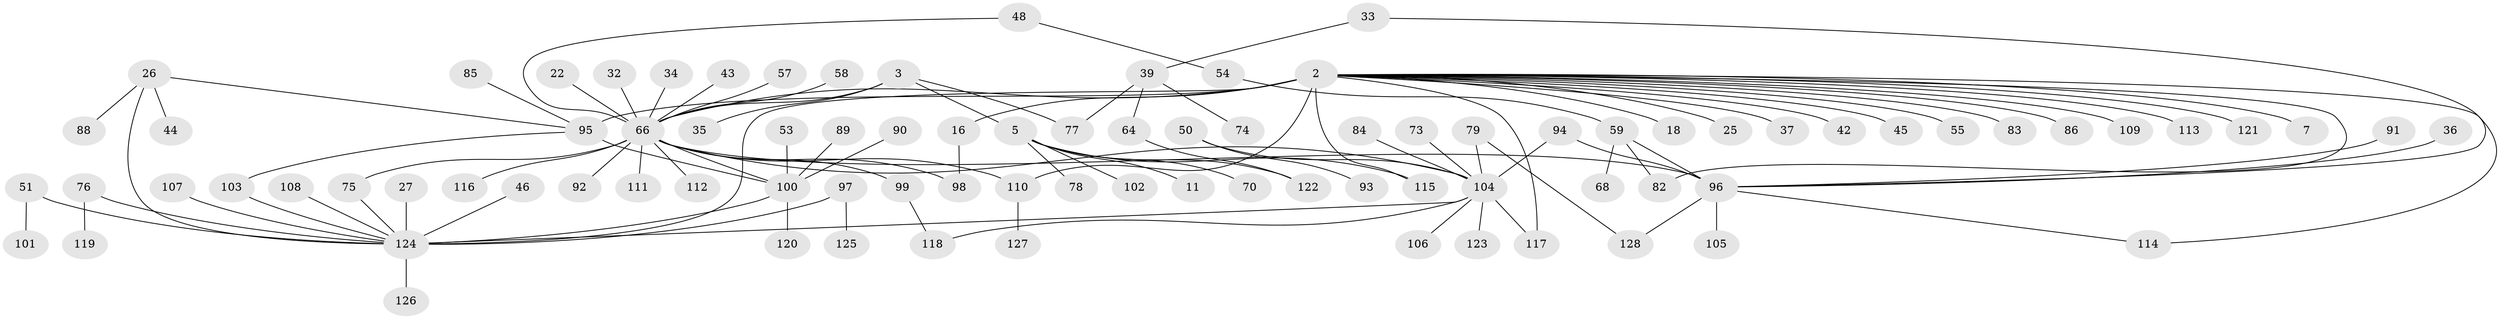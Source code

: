 // original degree distribution, {16: 0.0078125, 35: 0.0078125, 5: 0.0390625, 11: 0.015625, 8: 0.0078125, 9: 0.0078125, 1: 0.453125, 3: 0.1640625, 4: 0.0390625, 2: 0.234375, 6: 0.0234375}
// Generated by graph-tools (version 1.1) at 2025/51/03/04/25 21:51:34]
// undirected, 89 vertices, 106 edges
graph export_dot {
graph [start="1"]
  node [color=gray90,style=filled];
  2;
  3;
  5;
  7;
  11;
  16;
  18;
  22;
  25 [super="+10"];
  26;
  27;
  32;
  33;
  34;
  35;
  36;
  37 [super="+12"];
  39;
  42;
  43;
  44;
  45 [super="+14"];
  46;
  48;
  50;
  51;
  53;
  54;
  55;
  57;
  58;
  59;
  64;
  66 [super="+4+47"];
  68;
  70;
  73;
  74;
  75;
  76 [super="+41"];
  77;
  78;
  79;
  82;
  83;
  84;
  85;
  86;
  88;
  89;
  90;
  91;
  92;
  93;
  94 [super="+81"];
  95 [super="+80"];
  96 [super="+29+71"];
  97;
  98;
  99;
  100 [super="+62"];
  101;
  102;
  103 [super="+21+60+31"];
  104 [super="+72+65+69"];
  105;
  106;
  107;
  108;
  109 [super="+87"];
  110 [super="+38"];
  111;
  112;
  113;
  114;
  115 [super="+67"];
  116;
  117;
  118;
  119;
  120;
  121 [super="+15"];
  122;
  123;
  124 [super="+17+24"];
  125;
  126;
  127;
  128;
  2 -- 7;
  2 -- 16;
  2 -- 18;
  2 -- 42;
  2 -- 55;
  2 -- 66 [weight=4];
  2 -- 82;
  2 -- 83;
  2 -- 86;
  2 -- 95 [weight=3];
  2 -- 110 [weight=2];
  2 -- 113;
  2 -- 114;
  2 -- 117;
  2 -- 124 [weight=5];
  2 -- 115 [weight=2];
  2 -- 109;
  2 -- 25;
  2 -- 37;
  2 -- 45;
  2 -- 121;
  3 -- 5;
  3 -- 35;
  3 -- 77;
  3 -- 66 [weight=2];
  5 -- 11;
  5 -- 70;
  5 -- 78;
  5 -- 102;
  5 -- 115 [weight=2];
  5 -- 122;
  16 -- 98;
  22 -- 66;
  26 -- 44;
  26 -- 88;
  26 -- 95;
  26 -- 124;
  27 -- 124;
  32 -- 66;
  33 -- 39;
  33 -- 96;
  34 -- 66;
  36 -- 96;
  39 -- 64;
  39 -- 74;
  39 -- 77;
  43 -- 66;
  46 -- 124;
  48 -- 54;
  48 -- 66;
  50 -- 93;
  50 -- 104;
  51 -- 101;
  51 -- 124;
  53 -- 100;
  54 -- 59;
  57 -- 66;
  58 -- 66;
  59 -- 68;
  59 -- 82;
  59 -- 96;
  64 -- 122;
  66 -- 111;
  66 -- 75;
  66 -- 96 [weight=3];
  66 -- 99;
  66 -- 100 [weight=2];
  66 -- 110 [weight=2];
  66 -- 112;
  66 -- 116;
  66 -- 98;
  66 -- 92;
  66 -- 104;
  73 -- 104;
  75 -- 124;
  76 -- 124;
  76 -- 119;
  79 -- 128;
  79 -- 104;
  84 -- 104;
  85 -- 95;
  89 -- 100;
  90 -- 100;
  91 -- 96;
  94 -- 96;
  94 -- 104;
  95 -- 100;
  95 -- 103;
  96 -- 128;
  96 -- 105;
  96 -- 114;
  97 -- 125;
  97 -- 124;
  99 -- 118;
  100 -- 120;
  100 -- 124;
  103 -- 124 [weight=3];
  104 -- 106;
  104 -- 117;
  104 -- 118;
  104 -- 123;
  104 -- 124;
  107 -- 124;
  108 -- 124;
  110 -- 127;
  124 -- 126;
}
